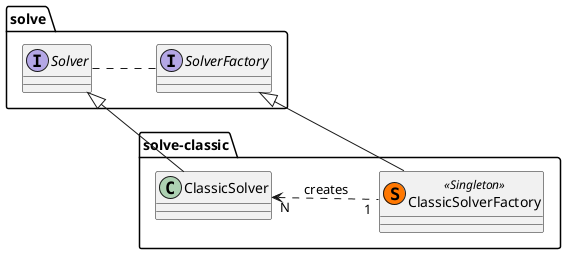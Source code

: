 @startuml
left to right direction

package solve {
  interface Solver

  interface SolverFactory

  Solver  ..  SolverFactory
}

package solve-classic {
  class ClassicSolver

  class ClassicSolverFactory << (S,#FF7700) Singleton >>

  ClassicSolver "N" <.. "1" ClassicSolverFactory: creates
}

Solver <|-down- ClassicSolver
SolverFactory <|-down- ClassicSolverFactory
@enduml